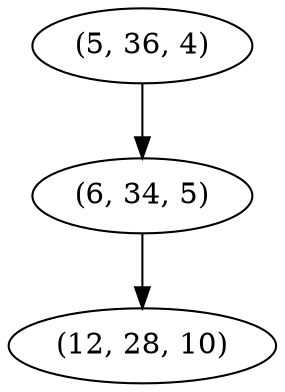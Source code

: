 digraph tree {
    "(5, 36, 4)";
    "(6, 34, 5)";
    "(12, 28, 10)";
    "(5, 36, 4)" -> "(6, 34, 5)";
    "(6, 34, 5)" -> "(12, 28, 10)";
}
